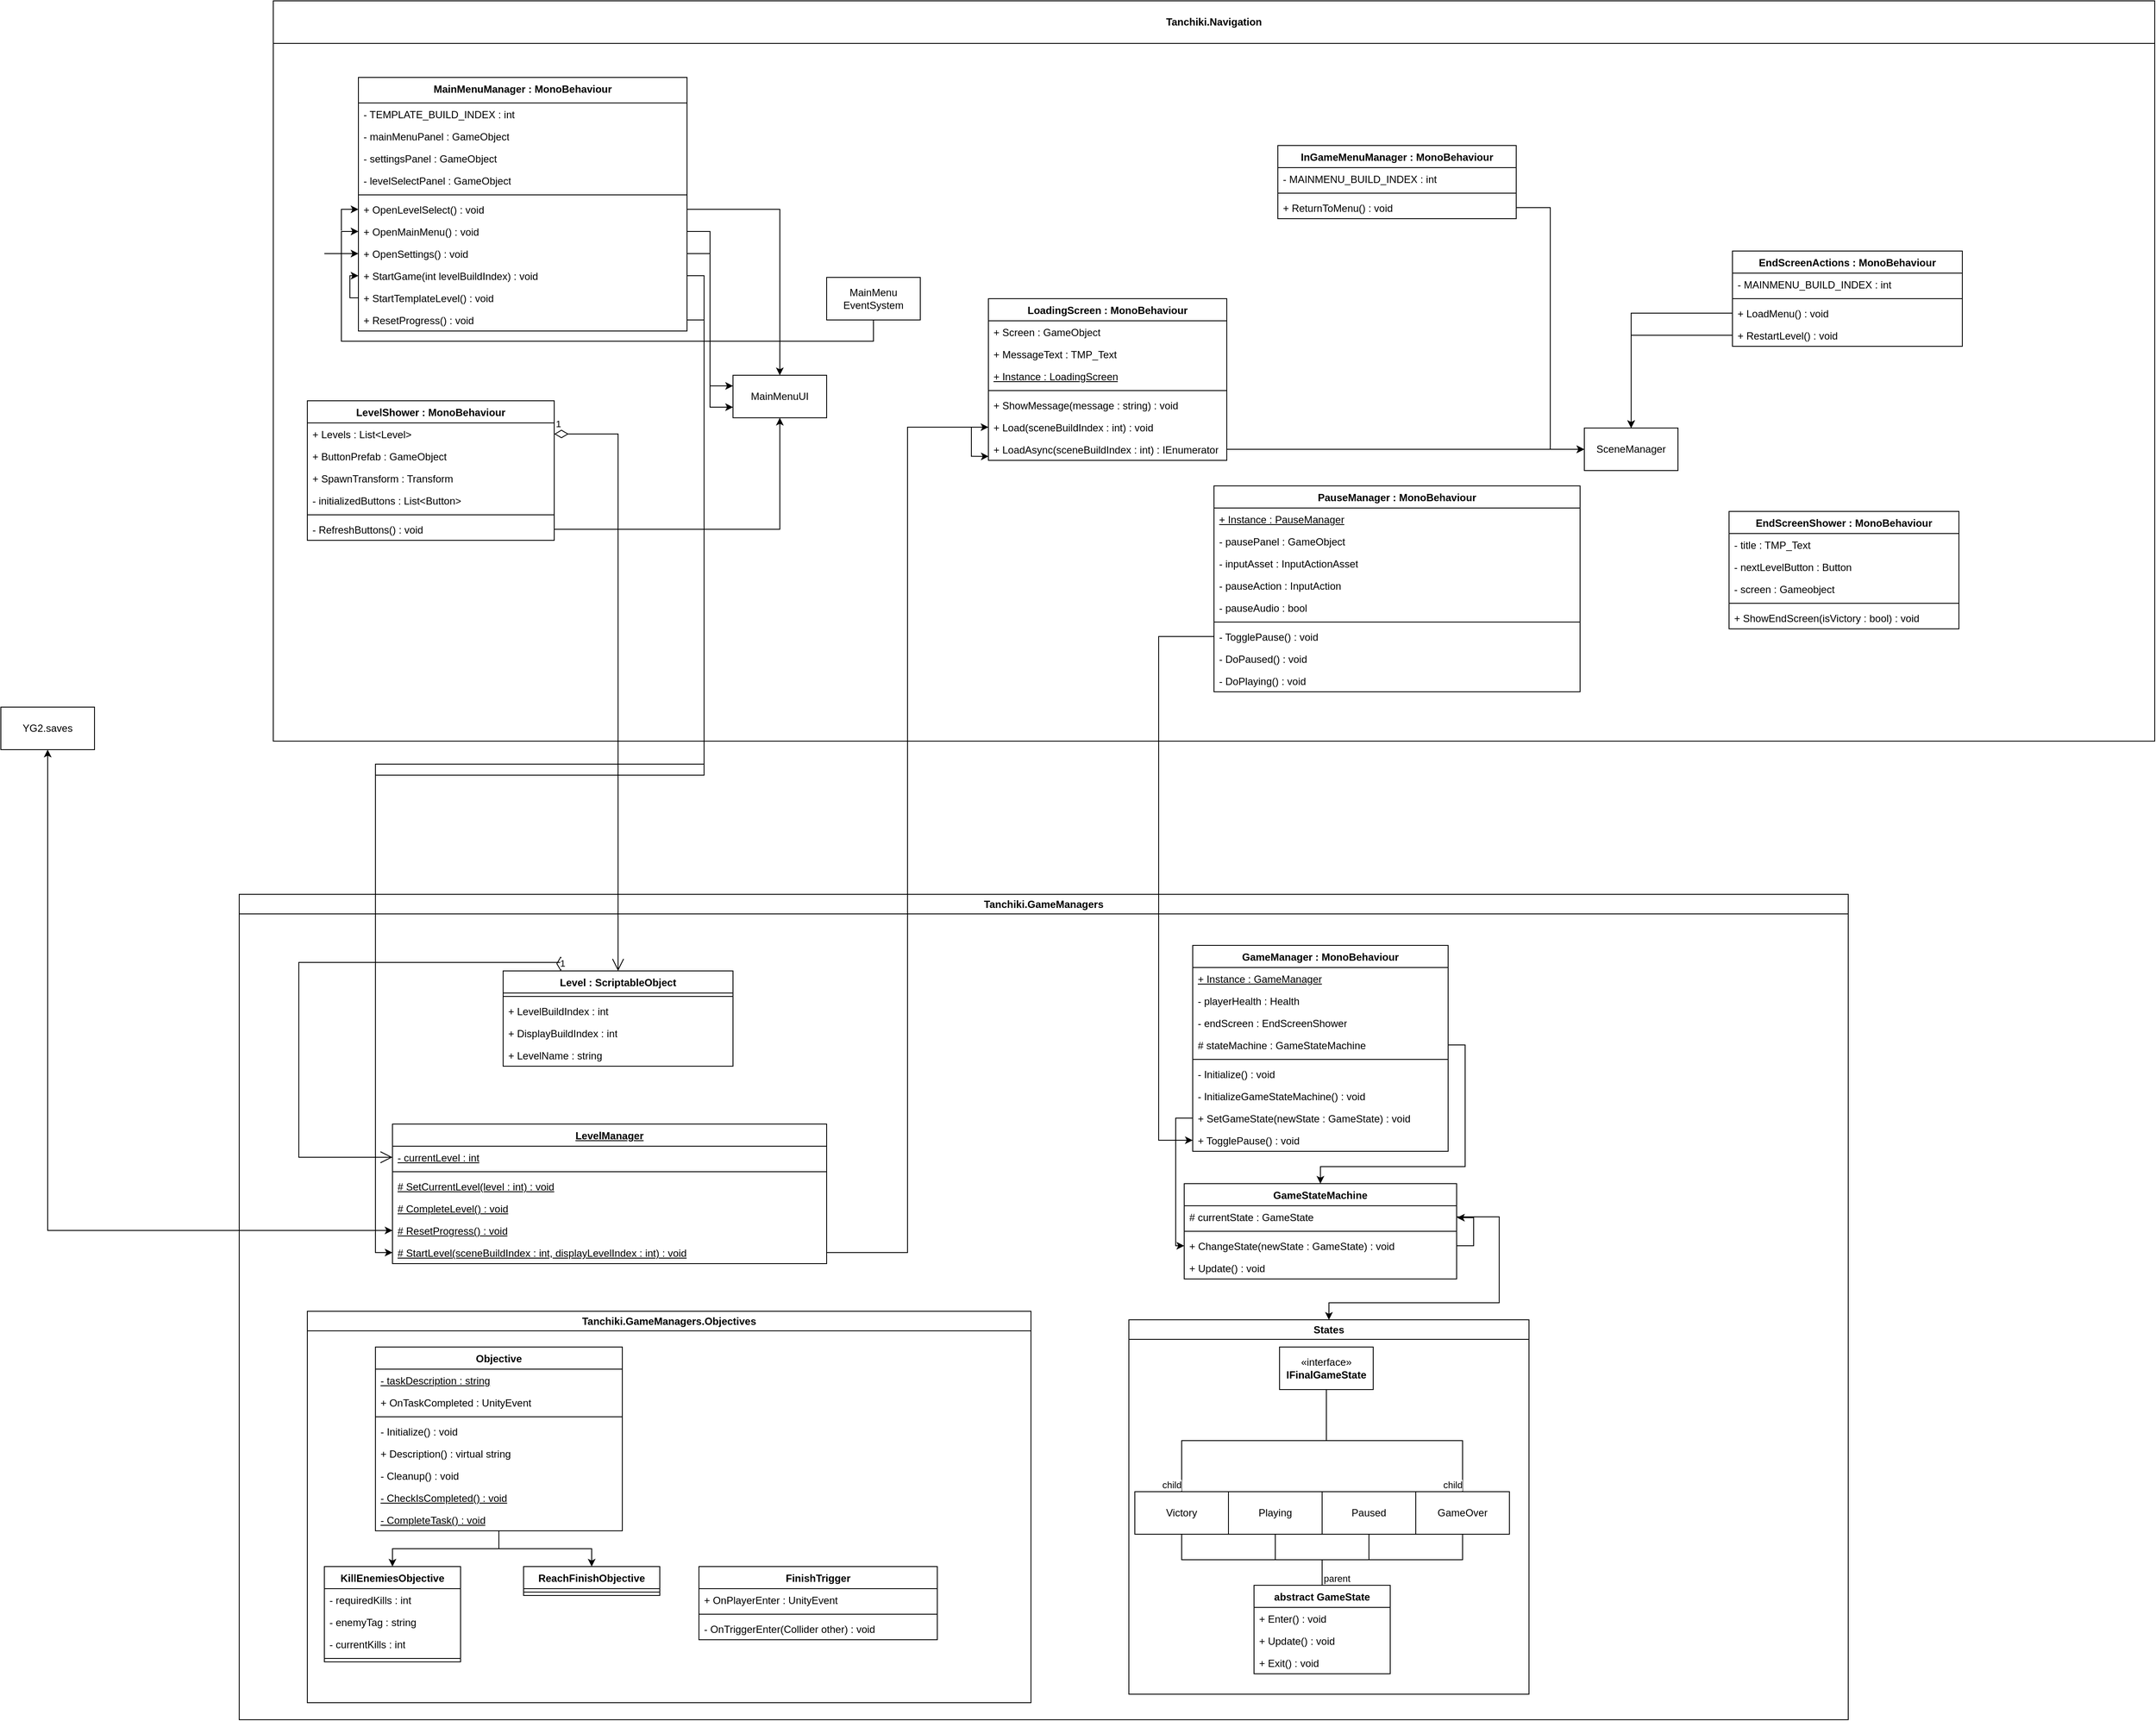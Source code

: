 <mxfile version="28.1.2">
  <diagram name="Страница — 1" id="2DYOa_ZJoDetYjfo0d46">
    <mxGraphModel dx="1819" dy="545" grid="1" gridSize="10" guides="1" tooltips="1" connect="1" arrows="1" fold="1" page="1" pageScale="1" pageWidth="827" pageHeight="1169" math="0" shadow="0">
      <root>
        <mxCell id="0" />
        <mxCell id="1" parent="0" />
        <mxCell id="8QUW1PWuyOzQRffvTLw3-3" value="Tanchiki.Navigation" style="swimlane;whiteSpace=wrap;html=1;startSize=50;" parent="1" vertex="1">
          <mxGeometry x="-40" y="100" width="2210" height="870" as="geometry" />
        </mxCell>
        <mxCell id="w1ibGSSZmLzrK6lH3_LJ-1" value="MainMenuManager : MonoBehaviour" style="swimlane;fontStyle=1;align=center;verticalAlign=top;childLayout=stackLayout;horizontal=1;startSize=30;horizontalStack=0;resizeParent=1;resizeParentMax=0;resizeLast=0;collapsible=1;marginBottom=0;whiteSpace=wrap;html=1;" parent="8QUW1PWuyOzQRffvTLw3-3" vertex="1">
          <mxGeometry x="100" y="90" width="386" height="298" as="geometry">
            <mxRectangle x="290" y="210" width="100" height="30" as="alternateBounds" />
          </mxGeometry>
        </mxCell>
        <mxCell id="w1ibGSSZmLzrK6lH3_LJ-2" value="- TEMPLATE_BUILD_INDEX : i&lt;span style=&quot;background-color: transparent; color: light-dark(rgb(0, 0, 0), rgb(255, 255, 255));&quot;&gt;nt&lt;/span&gt;" style="text;strokeColor=none;fillColor=none;align=left;verticalAlign=top;spacingLeft=4;spacingRight=4;overflow=hidden;rotatable=0;points=[[0,0.5],[1,0.5]];portConstraint=eastwest;whiteSpace=wrap;html=1;" parent="w1ibGSSZmLzrK6lH3_LJ-1" vertex="1">
          <mxGeometry y="30" width="386" height="26" as="geometry" />
        </mxCell>
        <mxCell id="8QUW1PWuyOzQRffvTLw3-4" value="- mainMenuPanel : GameObject" style="text;strokeColor=none;fillColor=none;align=left;verticalAlign=top;spacingLeft=4;spacingRight=4;overflow=hidden;rotatable=0;points=[[0,0.5],[1,0.5]];portConstraint=eastwest;whiteSpace=wrap;html=1;" parent="w1ibGSSZmLzrK6lH3_LJ-1" vertex="1">
          <mxGeometry y="56" width="386" height="26" as="geometry" />
        </mxCell>
        <mxCell id="8QUW1PWuyOzQRffvTLw3-6" value="- settingsPanel : GameObject" style="text;strokeColor=none;fillColor=none;align=left;verticalAlign=top;spacingLeft=4;spacingRight=4;overflow=hidden;rotatable=0;points=[[0,0.5],[1,0.5]];portConstraint=eastwest;whiteSpace=wrap;html=1;" parent="w1ibGSSZmLzrK6lH3_LJ-1" vertex="1">
          <mxGeometry y="82" width="386" height="26" as="geometry" />
        </mxCell>
        <mxCell id="8QUW1PWuyOzQRffvTLw3-7" value="- levelSelectPanel : GameObject" style="text;strokeColor=none;fillColor=none;align=left;verticalAlign=top;spacingLeft=4;spacingRight=4;overflow=hidden;rotatable=0;points=[[0,0.5],[1,0.5]];portConstraint=eastwest;whiteSpace=wrap;html=1;" parent="w1ibGSSZmLzrK6lH3_LJ-1" vertex="1">
          <mxGeometry y="108" width="386" height="26" as="geometry" />
        </mxCell>
        <mxCell id="w1ibGSSZmLzrK6lH3_LJ-3" value="" style="line;strokeWidth=1;fillColor=none;align=left;verticalAlign=middle;spacingTop=-1;spacingLeft=3;spacingRight=3;rotatable=0;labelPosition=right;points=[];portConstraint=eastwest;strokeColor=inherit;" parent="w1ibGSSZmLzrK6lH3_LJ-1" vertex="1">
          <mxGeometry y="134" width="386" height="8" as="geometry" />
        </mxCell>
        <mxCell id="w1ibGSSZmLzrK6lH3_LJ-4" value="+ OpenLevelSelect() : void" style="text;strokeColor=none;fillColor=none;align=left;verticalAlign=top;spacingLeft=4;spacingRight=4;overflow=hidden;rotatable=0;points=[[0,0.5],[1,0.5]];portConstraint=eastwest;whiteSpace=wrap;html=1;" parent="w1ibGSSZmLzrK6lH3_LJ-1" vertex="1">
          <mxGeometry y="142" width="386" height="26" as="geometry" />
        </mxCell>
        <mxCell id="8QUW1PWuyOzQRffvTLw3-8" value="+ OpenMainMenu() : void" style="text;strokeColor=none;fillColor=none;align=left;verticalAlign=top;spacingLeft=4;spacingRight=4;overflow=hidden;rotatable=0;points=[[0,0.5],[1,0.5]];portConstraint=eastwest;whiteSpace=wrap;html=1;" parent="w1ibGSSZmLzrK6lH3_LJ-1" vertex="1">
          <mxGeometry y="168" width="386" height="26" as="geometry" />
        </mxCell>
        <mxCell id="8QUW1PWuyOzQRffvTLw3-9" value="+ OpenSettings() : void" style="text;strokeColor=none;fillColor=none;align=left;verticalAlign=top;spacingLeft=4;spacingRight=4;overflow=hidden;rotatable=0;points=[[0,0.5],[1,0.5]];portConstraint=eastwest;whiteSpace=wrap;html=1;" parent="w1ibGSSZmLzrK6lH3_LJ-1" vertex="1">
          <mxGeometry y="194" width="386" height="26" as="geometry" />
        </mxCell>
        <mxCell id="8QUW1PWuyOzQRffvTLw3-49" value="+ StartGame(int levelBuildIndex) : void" style="text;strokeColor=none;fillColor=none;align=left;verticalAlign=top;spacingLeft=4;spacingRight=4;overflow=hidden;rotatable=0;points=[[0,0.5],[1,0.5]];portConstraint=eastwest;whiteSpace=wrap;html=1;" parent="w1ibGSSZmLzrK6lH3_LJ-1" vertex="1">
          <mxGeometry y="220" width="386" height="26" as="geometry" />
        </mxCell>
        <mxCell id="8QUW1PWuyOzQRffvTLw3-71" style="edgeStyle=orthogonalEdgeStyle;rounded=0;orthogonalLoop=1;jettySize=auto;html=1;entryX=0;entryY=0.5;entryDx=0;entryDy=0;" parent="w1ibGSSZmLzrK6lH3_LJ-1" source="8QUW1PWuyOzQRffvTLw3-53" target="8QUW1PWuyOzQRffvTLw3-49" edge="1">
          <mxGeometry relative="1" as="geometry">
            <Array as="points">
              <mxPoint x="-10" y="259" />
              <mxPoint x="-10" y="233" />
            </Array>
          </mxGeometry>
        </mxCell>
        <mxCell id="8QUW1PWuyOzQRffvTLw3-53" value="+ StartTemplateLevel() : void" style="text;strokeColor=none;fillColor=none;align=left;verticalAlign=top;spacingLeft=4;spacingRight=4;overflow=hidden;rotatable=0;points=[[0,0.5],[1,0.5]];portConstraint=eastwest;whiteSpace=wrap;html=1;" parent="w1ibGSSZmLzrK6lH3_LJ-1" vertex="1">
          <mxGeometry y="246" width="386" height="26" as="geometry" />
        </mxCell>
        <mxCell id="8QUW1PWuyOzQRffvTLw3-58" value="+ ResetProgress() : void" style="text;strokeColor=none;fillColor=none;align=left;verticalAlign=top;spacingLeft=4;spacingRight=4;overflow=hidden;rotatable=0;points=[[0,0.5],[1,0.5]];portConstraint=eastwest;whiteSpace=wrap;html=1;" parent="w1ibGSSZmLzrK6lH3_LJ-1" vertex="1">
          <mxGeometry y="272" width="386" height="26" as="geometry" />
        </mxCell>
        <mxCell id="8QUW1PWuyOzQRffvTLw3-10" value="LoadingScreen : MonoBehaviour" style="swimlane;fontStyle=1;align=center;verticalAlign=top;childLayout=stackLayout;horizontal=1;startSize=26;horizontalStack=0;resizeParent=1;resizeParentMax=0;resizeLast=0;collapsible=1;marginBottom=0;whiteSpace=wrap;html=1;" parent="8QUW1PWuyOzQRffvTLw3-3" vertex="1">
          <mxGeometry x="840" y="350" width="280" height="190" as="geometry" />
        </mxCell>
        <mxCell id="8QUW1PWuyOzQRffvTLw3-11" value="+ Screen : GameObject" style="text;strokeColor=none;fillColor=none;align=left;verticalAlign=top;spacingLeft=4;spacingRight=4;overflow=hidden;rotatable=0;points=[[0,0.5],[1,0.5]];portConstraint=eastwest;whiteSpace=wrap;html=1;" parent="8QUW1PWuyOzQRffvTLw3-10" vertex="1">
          <mxGeometry y="26" width="280" height="26" as="geometry" />
        </mxCell>
        <mxCell id="8QUW1PWuyOzQRffvTLw3-14" value="+ MessageText : TMP_Text" style="text;strokeColor=none;fillColor=none;align=left;verticalAlign=top;spacingLeft=4;spacingRight=4;overflow=hidden;rotatable=0;points=[[0,0.5],[1,0.5]];portConstraint=eastwest;whiteSpace=wrap;html=1;" parent="8QUW1PWuyOzQRffvTLw3-10" vertex="1">
          <mxGeometry y="52" width="280" height="26" as="geometry" />
        </mxCell>
        <mxCell id="8QUW1PWuyOzQRffvTLw3-15" value="+ Instance : LoadingScreen" style="text;strokeColor=none;fillColor=none;align=left;verticalAlign=top;spacingLeft=4;spacingRight=4;overflow=hidden;rotatable=0;points=[[0,0.5],[1,0.5]];portConstraint=eastwest;whiteSpace=wrap;html=1;fontStyle=4" parent="8QUW1PWuyOzQRffvTLw3-10" vertex="1">
          <mxGeometry y="78" width="280" height="26" as="geometry" />
        </mxCell>
        <mxCell id="8QUW1PWuyOzQRffvTLw3-12" value="" style="line;strokeWidth=1;fillColor=none;align=left;verticalAlign=middle;spacingTop=-1;spacingLeft=3;spacingRight=3;rotatable=0;labelPosition=right;points=[];portConstraint=eastwest;strokeColor=inherit;" parent="8QUW1PWuyOzQRffvTLw3-10" vertex="1">
          <mxGeometry y="104" width="280" height="8" as="geometry" />
        </mxCell>
        <mxCell id="AEAD8FZH2cgO7j8btaIu-1" value="+ ShowMessage(message : string) : void" style="text;strokeColor=none;fillColor=none;align=left;verticalAlign=top;spacingLeft=4;spacingRight=4;overflow=hidden;rotatable=0;points=[[0,0.5],[1,0.5]];portConstraint=eastwest;whiteSpace=wrap;html=1;" parent="8QUW1PWuyOzQRffvTLw3-10" vertex="1">
          <mxGeometry y="112" width="280" height="26" as="geometry" />
        </mxCell>
        <mxCell id="8QUW1PWuyOzQRffvTLw3-16" value="+ Load(sceneBuildIndex : int) : void" style="text;strokeColor=none;fillColor=none;align=left;verticalAlign=top;spacingLeft=4;spacingRight=4;overflow=hidden;rotatable=0;points=[[0,0.5],[1,0.5]];portConstraint=eastwest;whiteSpace=wrap;html=1;" parent="8QUW1PWuyOzQRffvTLw3-10" vertex="1">
          <mxGeometry y="138" width="280" height="26" as="geometry" />
        </mxCell>
        <mxCell id="8QUW1PWuyOzQRffvTLw3-17" value="+ LoadAsync(sceneBuildIndex : int) : IEnumerator" style="text;strokeColor=none;fillColor=none;align=left;verticalAlign=top;spacingLeft=4;spacingRight=4;overflow=hidden;rotatable=0;points=[[0,0.5],[1,0.5]];portConstraint=eastwest;whiteSpace=wrap;html=1;" parent="8QUW1PWuyOzQRffvTLw3-10" vertex="1">
          <mxGeometry y="164" width="280" height="26" as="geometry" />
        </mxCell>
        <mxCell id="8QUW1PWuyOzQRffvTLw3-78" style="edgeStyle=orthogonalEdgeStyle;rounded=0;orthogonalLoop=1;jettySize=auto;html=1;entryX=0.001;entryY=0.821;entryDx=0;entryDy=0;entryPerimeter=0;" parent="8QUW1PWuyOzQRffvTLw3-10" source="8QUW1PWuyOzQRffvTLw3-16" target="8QUW1PWuyOzQRffvTLw3-17" edge="1">
          <mxGeometry relative="1" as="geometry" />
        </mxCell>
        <mxCell id="8QUW1PWuyOzQRffvTLw3-22" value="LevelShower : MonoBehaviour" style="swimlane;fontStyle=1;align=center;verticalAlign=top;childLayout=stackLayout;horizontal=1;startSize=26;horizontalStack=0;resizeParent=1;resizeParentMax=0;resizeLast=0;collapsible=1;marginBottom=0;whiteSpace=wrap;html=1;" parent="8QUW1PWuyOzQRffvTLw3-3" vertex="1">
          <mxGeometry x="40" y="470" width="290" height="164" as="geometry" />
        </mxCell>
        <mxCell id="8QUW1PWuyOzQRffvTLw3-23" value="+ Levels : List&amp;lt;Level&amp;gt;" style="text;strokeColor=none;fillColor=none;align=left;verticalAlign=top;spacingLeft=4;spacingRight=4;overflow=hidden;rotatable=0;points=[[0,0.5],[1,0.5]];portConstraint=eastwest;whiteSpace=wrap;html=1;" parent="8QUW1PWuyOzQRffvTLw3-22" vertex="1">
          <mxGeometry y="26" width="290" height="26" as="geometry" />
        </mxCell>
        <mxCell id="8QUW1PWuyOzQRffvTLw3-26" value="+ ButtonPrefab : GameObject" style="text;strokeColor=none;fillColor=none;align=left;verticalAlign=top;spacingLeft=4;spacingRight=4;overflow=hidden;rotatable=0;points=[[0,0.5],[1,0.5]];portConstraint=eastwest;whiteSpace=wrap;html=1;" parent="8QUW1PWuyOzQRffvTLw3-22" vertex="1">
          <mxGeometry y="52" width="290" height="26" as="geometry" />
        </mxCell>
        <mxCell id="8QUW1PWuyOzQRffvTLw3-27" value="+ SpawnTransform : Transform" style="text;strokeColor=none;fillColor=none;align=left;verticalAlign=top;spacingLeft=4;spacingRight=4;overflow=hidden;rotatable=0;points=[[0,0.5],[1,0.5]];portConstraint=eastwest;whiteSpace=wrap;html=1;" parent="8QUW1PWuyOzQRffvTLw3-22" vertex="1">
          <mxGeometry y="78" width="290" height="26" as="geometry" />
        </mxCell>
        <mxCell id="8QUW1PWuyOzQRffvTLw3-28" value="-&amp;nbsp;initializedButtons : List&amp;lt;Button&amp;gt;" style="text;strokeColor=none;fillColor=none;align=left;verticalAlign=top;spacingLeft=4;spacingRight=4;overflow=hidden;rotatable=0;points=[[0,0.5],[1,0.5]];portConstraint=eastwest;whiteSpace=wrap;html=1;" parent="8QUW1PWuyOzQRffvTLw3-22" vertex="1">
          <mxGeometry y="104" width="290" height="26" as="geometry" />
        </mxCell>
        <mxCell id="8QUW1PWuyOzQRffvTLw3-24" value="" style="line;strokeWidth=1;fillColor=none;align=left;verticalAlign=middle;spacingTop=-1;spacingLeft=3;spacingRight=3;rotatable=0;labelPosition=right;points=[];portConstraint=eastwest;strokeColor=inherit;" parent="8QUW1PWuyOzQRffvTLw3-22" vertex="1">
          <mxGeometry y="130" width="290" height="8" as="geometry" />
        </mxCell>
        <mxCell id="8QUW1PWuyOzQRffvTLw3-30" value="- RefreshButtons() : void" style="text;strokeColor=none;fillColor=none;align=left;verticalAlign=top;spacingLeft=4;spacingRight=4;overflow=hidden;rotatable=0;points=[[0,0.5],[1,0.5]];portConstraint=eastwest;whiteSpace=wrap;html=1;" parent="8QUW1PWuyOzQRffvTLw3-22" vertex="1">
          <mxGeometry y="138" width="290" height="26" as="geometry" />
        </mxCell>
        <mxCell id="8QUW1PWuyOzQRffvTLw3-37" value="MainMenuUI" style="html=1;whiteSpace=wrap;" parent="8QUW1PWuyOzQRffvTLw3-3" vertex="1">
          <mxGeometry x="540" y="440" width="110" height="50" as="geometry" />
        </mxCell>
        <mxCell id="8QUW1PWuyOzQRffvTLw3-47" style="edgeStyle=orthogonalEdgeStyle;rounded=0;orthogonalLoop=1;jettySize=auto;html=1;entryX=0;entryY=0.5;entryDx=0;entryDy=0;" parent="8QUW1PWuyOzQRffvTLw3-3" source="8QUW1PWuyOzQRffvTLw3-38" target="8QUW1PWuyOzQRffvTLw3-8" edge="1">
          <mxGeometry relative="1" as="geometry">
            <Array as="points">
              <mxPoint x="705" y="400" />
              <mxPoint x="80" y="400" />
              <mxPoint x="80" y="271" />
            </Array>
          </mxGeometry>
        </mxCell>
        <mxCell id="8QUW1PWuyOzQRffvTLw3-38" value="MainMenu&lt;br&gt;EventSystem" style="html=1;whiteSpace=wrap;" parent="8QUW1PWuyOzQRffvTLw3-3" vertex="1">
          <mxGeometry x="650" y="325" width="110" height="50" as="geometry" />
        </mxCell>
        <mxCell id="8QUW1PWuyOzQRffvTLw3-40" style="edgeStyle=orthogonalEdgeStyle;rounded=0;orthogonalLoop=1;jettySize=auto;html=1;" parent="8QUW1PWuyOzQRffvTLw3-3" source="w1ibGSSZmLzrK6lH3_LJ-4" target="8QUW1PWuyOzQRffvTLw3-37" edge="1">
          <mxGeometry relative="1" as="geometry" />
        </mxCell>
        <mxCell id="8QUW1PWuyOzQRffvTLw3-41" style="edgeStyle=orthogonalEdgeStyle;rounded=0;orthogonalLoop=1;jettySize=auto;html=1;entryX=0;entryY=0.25;entryDx=0;entryDy=0;" parent="8QUW1PWuyOzQRffvTLw3-3" source="8QUW1PWuyOzQRffvTLw3-8" target="8QUW1PWuyOzQRffvTLw3-37" edge="1">
          <mxGeometry relative="1" as="geometry">
            <mxPoint x="530.0" y="350" as="targetPoint" />
          </mxGeometry>
        </mxCell>
        <mxCell id="8QUW1PWuyOzQRffvTLw3-42" style="edgeStyle=orthogonalEdgeStyle;rounded=0;orthogonalLoop=1;jettySize=auto;html=1;entryX=0;entryY=0.75;entryDx=0;entryDy=0;" parent="8QUW1PWuyOzQRffvTLw3-3" source="8QUW1PWuyOzQRffvTLw3-9" target="8QUW1PWuyOzQRffvTLw3-37" edge="1">
          <mxGeometry relative="1" as="geometry">
            <mxPoint x="520.0" y="350" as="targetPoint" />
          </mxGeometry>
        </mxCell>
        <mxCell id="8QUW1PWuyOzQRffvTLw3-44" style="edgeStyle=orthogonalEdgeStyle;rounded=0;orthogonalLoop=1;jettySize=auto;html=1;entryX=0.5;entryY=1;entryDx=0;entryDy=0;" parent="8QUW1PWuyOzQRffvTLw3-3" source="8QUW1PWuyOzQRffvTLw3-30" target="8QUW1PWuyOzQRffvTLw3-37" edge="1">
          <mxGeometry relative="1" as="geometry" />
        </mxCell>
        <mxCell id="8QUW1PWuyOzQRffvTLw3-56" value="" style="endArrow=classic;html=1;rounded=0;entryX=0;entryY=0.5;entryDx=0;entryDy=0;" parent="8QUW1PWuyOzQRffvTLw3-3" target="w1ibGSSZmLzrK6lH3_LJ-4" edge="1">
          <mxGeometry width="50" height="50" relative="1" as="geometry">
            <mxPoint x="80" y="270" as="sourcePoint" />
            <mxPoint x="100" y="210" as="targetPoint" />
            <Array as="points">
              <mxPoint x="80" y="245" />
            </Array>
          </mxGeometry>
        </mxCell>
        <mxCell id="v83eA48cjaej-B-r6ZFM-2" value="SceneManager" style="html=1;whiteSpace=wrap;" parent="8QUW1PWuyOzQRffvTLw3-3" vertex="1">
          <mxGeometry x="1540" y="502" width="110" height="50" as="geometry" />
        </mxCell>
        <mxCell id="8QUW1PWuyOzQRffvTLw3-33" value="InGameMenuManager : MonoBehaviour" style="swimlane;fontStyle=1;align=center;verticalAlign=top;childLayout=stackLayout;horizontal=1;startSize=26;horizontalStack=0;resizeParent=1;resizeParentMax=0;resizeLast=0;collapsible=1;marginBottom=0;whiteSpace=wrap;html=1;" parent="8QUW1PWuyOzQRffvTLw3-3" vertex="1">
          <mxGeometry x="1180" y="170" width="280" height="86" as="geometry" />
        </mxCell>
        <mxCell id="8QUW1PWuyOzQRffvTLw3-34" value="- MAINMENU_BUILD_INDEX : int" style="text;strokeColor=none;fillColor=none;align=left;verticalAlign=top;spacingLeft=4;spacingRight=4;overflow=hidden;rotatable=0;points=[[0,0.5],[1,0.5]];portConstraint=eastwest;whiteSpace=wrap;html=1;" parent="8QUW1PWuyOzQRffvTLw3-33" vertex="1">
          <mxGeometry y="26" width="280" height="26" as="geometry" />
        </mxCell>
        <mxCell id="8QUW1PWuyOzQRffvTLw3-35" value="" style="line;strokeWidth=1;fillColor=none;align=left;verticalAlign=middle;spacingTop=-1;spacingLeft=3;spacingRight=3;rotatable=0;labelPosition=right;points=[];portConstraint=eastwest;strokeColor=inherit;" parent="8QUW1PWuyOzQRffvTLw3-33" vertex="1">
          <mxGeometry y="52" width="280" height="8" as="geometry" />
        </mxCell>
        <mxCell id="8QUW1PWuyOzQRffvTLw3-36" value="+ ReturnToMenu() : void" style="text;strokeColor=none;fillColor=none;align=left;verticalAlign=top;spacingLeft=4;spacingRight=4;overflow=hidden;rotatable=0;points=[[0,0.5],[1,0.5]];portConstraint=eastwest;whiteSpace=wrap;html=1;" parent="8QUW1PWuyOzQRffvTLw3-33" vertex="1">
          <mxGeometry y="60" width="280" height="26" as="geometry" />
        </mxCell>
        <mxCell id="v83eA48cjaej-B-r6ZFM-3" style="edgeStyle=orthogonalEdgeStyle;rounded=0;orthogonalLoop=1;jettySize=auto;html=1;entryX=0;entryY=0.5;entryDx=0;entryDy=0;" parent="8QUW1PWuyOzQRffvTLw3-3" source="8QUW1PWuyOzQRffvTLw3-36" target="v83eA48cjaej-B-r6ZFM-2" edge="1">
          <mxGeometry relative="1" as="geometry" />
        </mxCell>
        <mxCell id="v83eA48cjaej-B-r6ZFM-4" style="edgeStyle=orthogonalEdgeStyle;rounded=0;orthogonalLoop=1;jettySize=auto;html=1;entryX=0;entryY=0.5;entryDx=0;entryDy=0;" parent="8QUW1PWuyOzQRffvTLw3-3" source="8QUW1PWuyOzQRffvTLw3-17" target="v83eA48cjaej-B-r6ZFM-2" edge="1">
          <mxGeometry relative="1" as="geometry" />
        </mxCell>
        <mxCell id="v83eA48cjaej-B-r6ZFM-5" value="PauseManager : MonoBehaviour" style="swimlane;fontStyle=1;align=center;verticalAlign=top;childLayout=stackLayout;horizontal=1;startSize=26;horizontalStack=0;resizeParent=1;resizeParentMax=0;resizeLast=0;collapsible=1;marginBottom=0;whiteSpace=wrap;html=1;" parent="8QUW1PWuyOzQRffvTLw3-3" vertex="1">
          <mxGeometry x="1105" y="570" width="430" height="242" as="geometry" />
        </mxCell>
        <mxCell id="v83eA48cjaej-B-r6ZFM-12" value="+ Instance : PauseManager" style="text;strokeColor=none;fillColor=none;align=left;verticalAlign=top;spacingLeft=4;spacingRight=4;overflow=hidden;rotatable=0;points=[[0,0.5],[1,0.5]];portConstraint=eastwest;whiteSpace=wrap;html=1;fontStyle=4" parent="v83eA48cjaej-B-r6ZFM-5" vertex="1">
          <mxGeometry y="26" width="430" height="26" as="geometry" />
        </mxCell>
        <mxCell id="v83eA48cjaej-B-r6ZFM-6" value="- pausePanel : GameObject" style="text;strokeColor=none;fillColor=none;align=left;verticalAlign=top;spacingLeft=4;spacingRight=4;overflow=hidden;rotatable=0;points=[[0,0.5],[1,0.5]];portConstraint=eastwest;whiteSpace=wrap;html=1;" parent="v83eA48cjaej-B-r6ZFM-5" vertex="1">
          <mxGeometry y="52" width="430" height="26" as="geometry" />
        </mxCell>
        <mxCell id="v83eA48cjaej-B-r6ZFM-9" value="- inputAsset : InputActionAsset" style="text;strokeColor=none;fillColor=none;align=left;verticalAlign=top;spacingLeft=4;spacingRight=4;overflow=hidden;rotatable=0;points=[[0,0.5],[1,0.5]];portConstraint=eastwest;whiteSpace=wrap;html=1;" parent="v83eA48cjaej-B-r6ZFM-5" vertex="1">
          <mxGeometry y="78" width="430" height="26" as="geometry" />
        </mxCell>
        <mxCell id="v83eA48cjaej-B-r6ZFM-10" value="- pauseAction : InputAction" style="text;strokeColor=none;fillColor=none;align=left;verticalAlign=top;spacingLeft=4;spacingRight=4;overflow=hidden;rotatable=0;points=[[0,0.5],[1,0.5]];portConstraint=eastwest;whiteSpace=wrap;html=1;" parent="v83eA48cjaej-B-r6ZFM-5" vertex="1">
          <mxGeometry y="104" width="430" height="26" as="geometry" />
        </mxCell>
        <mxCell id="v83eA48cjaej-B-r6ZFM-11" value="- pauseAudio : bool" style="text;strokeColor=none;fillColor=none;align=left;verticalAlign=top;spacingLeft=4;spacingRight=4;overflow=hidden;rotatable=0;points=[[0,0.5],[1,0.5]];portConstraint=eastwest;whiteSpace=wrap;html=1;" parent="v83eA48cjaej-B-r6ZFM-5" vertex="1">
          <mxGeometry y="130" width="430" height="26" as="geometry" />
        </mxCell>
        <mxCell id="v83eA48cjaej-B-r6ZFM-7" value="" style="line;strokeWidth=1;fillColor=none;align=left;verticalAlign=middle;spacingTop=-1;spacingLeft=3;spacingRight=3;rotatable=0;labelPosition=right;points=[];portConstraint=eastwest;strokeColor=inherit;" parent="v83eA48cjaej-B-r6ZFM-5" vertex="1">
          <mxGeometry y="156" width="430" height="8" as="geometry" />
        </mxCell>
        <mxCell id="v83eA48cjaej-B-r6ZFM-8" value="- TogglePause() : void" style="text;strokeColor=none;fillColor=none;align=left;verticalAlign=top;spacingLeft=4;spacingRight=4;overflow=hidden;rotatable=0;points=[[0,0.5],[1,0.5]];portConstraint=eastwest;whiteSpace=wrap;html=1;" parent="v83eA48cjaej-B-r6ZFM-5" vertex="1">
          <mxGeometry y="164" width="430" height="26" as="geometry" />
        </mxCell>
        <mxCell id="v83eA48cjaej-B-r6ZFM-17" value="- DoPaused() : void" style="text;strokeColor=none;fillColor=none;align=left;verticalAlign=top;spacingLeft=4;spacingRight=4;overflow=hidden;rotatable=0;points=[[0,0.5],[1,0.5]];portConstraint=eastwest;whiteSpace=wrap;html=1;" parent="v83eA48cjaej-B-r6ZFM-5" vertex="1">
          <mxGeometry y="190" width="430" height="26" as="geometry" />
        </mxCell>
        <mxCell id="v83eA48cjaej-B-r6ZFM-18" value="- DoPlaying() : void" style="text;strokeColor=none;fillColor=none;align=left;verticalAlign=top;spacingLeft=4;spacingRight=4;overflow=hidden;rotatable=0;points=[[0,0.5],[1,0.5]];portConstraint=eastwest;whiteSpace=wrap;html=1;" parent="v83eA48cjaej-B-r6ZFM-5" vertex="1">
          <mxGeometry y="216" width="430" height="26" as="geometry" />
        </mxCell>
        <mxCell id="v83eA48cjaej-B-r6ZFM-130" value="EndScreenActions : MonoBehaviour" style="swimlane;fontStyle=1;align=center;verticalAlign=top;childLayout=stackLayout;horizontal=1;startSize=26;horizontalStack=0;resizeParent=1;resizeParentMax=0;resizeLast=0;collapsible=1;marginBottom=0;whiteSpace=wrap;html=1;" parent="8QUW1PWuyOzQRffvTLw3-3" vertex="1">
          <mxGeometry x="1714" y="294" width="270" height="112" as="geometry" />
        </mxCell>
        <mxCell id="v83eA48cjaej-B-r6ZFM-131" value="- MAINMENU_BUILD_INDEX : int" style="text;strokeColor=none;fillColor=none;align=left;verticalAlign=top;spacingLeft=4;spacingRight=4;overflow=hidden;rotatable=0;points=[[0,0.5],[1,0.5]];portConstraint=eastwest;whiteSpace=wrap;html=1;" parent="v83eA48cjaej-B-r6ZFM-130" vertex="1">
          <mxGeometry y="26" width="270" height="26" as="geometry" />
        </mxCell>
        <mxCell id="v83eA48cjaej-B-r6ZFM-132" value="" style="line;strokeWidth=1;fillColor=none;align=left;verticalAlign=middle;spacingTop=-1;spacingLeft=3;spacingRight=3;rotatable=0;labelPosition=right;points=[];portConstraint=eastwest;strokeColor=inherit;" parent="v83eA48cjaej-B-r6ZFM-130" vertex="1">
          <mxGeometry y="52" width="270" height="8" as="geometry" />
        </mxCell>
        <mxCell id="v83eA48cjaej-B-r6ZFM-133" value="+ LoadMenu() : void" style="text;strokeColor=none;fillColor=none;align=left;verticalAlign=top;spacingLeft=4;spacingRight=4;overflow=hidden;rotatable=0;points=[[0,0.5],[1,0.5]];portConstraint=eastwest;whiteSpace=wrap;html=1;" parent="v83eA48cjaej-B-r6ZFM-130" vertex="1">
          <mxGeometry y="60" width="270" height="26" as="geometry" />
        </mxCell>
        <mxCell id="v83eA48cjaej-B-r6ZFM-134" value="+ RestartLevel() : void" style="text;strokeColor=none;fillColor=none;align=left;verticalAlign=top;spacingLeft=4;spacingRight=4;overflow=hidden;rotatable=0;points=[[0,0.5],[1,0.5]];portConstraint=eastwest;whiteSpace=wrap;html=1;" parent="v83eA48cjaej-B-r6ZFM-130" vertex="1">
          <mxGeometry y="86" width="270" height="26" as="geometry" />
        </mxCell>
        <mxCell id="v83eA48cjaej-B-r6ZFM-136" value="EndScreenShower : MonoBehaviour" style="swimlane;fontStyle=1;align=center;verticalAlign=top;childLayout=stackLayout;horizontal=1;startSize=26;horizontalStack=0;resizeParent=1;resizeParentMax=0;resizeLast=0;collapsible=1;marginBottom=0;whiteSpace=wrap;html=1;" parent="8QUW1PWuyOzQRffvTLw3-3" vertex="1">
          <mxGeometry x="1710" y="600" width="270" height="138" as="geometry" />
        </mxCell>
        <mxCell id="v83eA48cjaej-B-r6ZFM-137" value="- title : TMP_Text" style="text;strokeColor=none;fillColor=none;align=left;verticalAlign=top;spacingLeft=4;spacingRight=4;overflow=hidden;rotatable=0;points=[[0,0.5],[1,0.5]];portConstraint=eastwest;whiteSpace=wrap;html=1;" parent="v83eA48cjaej-B-r6ZFM-136" vertex="1">
          <mxGeometry y="26" width="270" height="26" as="geometry" />
        </mxCell>
        <mxCell id="v83eA48cjaej-B-r6ZFM-140" value="- nextLevelButton : Button" style="text;strokeColor=none;fillColor=none;align=left;verticalAlign=top;spacingLeft=4;spacingRight=4;overflow=hidden;rotatable=0;points=[[0,0.5],[1,0.5]];portConstraint=eastwest;whiteSpace=wrap;html=1;" parent="v83eA48cjaej-B-r6ZFM-136" vertex="1">
          <mxGeometry y="52" width="270" height="26" as="geometry" />
        </mxCell>
        <mxCell id="v83eA48cjaej-B-r6ZFM-141" value="- screen : Gameobject" style="text;strokeColor=none;fillColor=none;align=left;verticalAlign=top;spacingLeft=4;spacingRight=4;overflow=hidden;rotatable=0;points=[[0,0.5],[1,0.5]];portConstraint=eastwest;whiteSpace=wrap;html=1;" parent="v83eA48cjaej-B-r6ZFM-136" vertex="1">
          <mxGeometry y="78" width="270" height="26" as="geometry" />
        </mxCell>
        <mxCell id="v83eA48cjaej-B-r6ZFM-138" value="" style="line;strokeWidth=1;fillColor=none;align=left;verticalAlign=middle;spacingTop=-1;spacingLeft=3;spacingRight=3;rotatable=0;labelPosition=right;points=[];portConstraint=eastwest;strokeColor=inherit;" parent="v83eA48cjaej-B-r6ZFM-136" vertex="1">
          <mxGeometry y="104" width="270" height="8" as="geometry" />
        </mxCell>
        <mxCell id="v83eA48cjaej-B-r6ZFM-139" value="+ ShowEndScreen(isVictory : bool) : void" style="text;strokeColor=none;fillColor=none;align=left;verticalAlign=top;spacingLeft=4;spacingRight=4;overflow=hidden;rotatable=0;points=[[0,0.5],[1,0.5]];portConstraint=eastwest;whiteSpace=wrap;html=1;" parent="v83eA48cjaej-B-r6ZFM-136" vertex="1">
          <mxGeometry y="112" width="270" height="26" as="geometry" />
        </mxCell>
        <mxCell id="v83eA48cjaej-B-r6ZFM-143" style="edgeStyle=orthogonalEdgeStyle;rounded=0;orthogonalLoop=1;jettySize=auto;html=1;entryX=0.5;entryY=0;entryDx=0;entryDy=0;" parent="8QUW1PWuyOzQRffvTLw3-3" source="v83eA48cjaej-B-r6ZFM-133" target="v83eA48cjaej-B-r6ZFM-2" edge="1">
          <mxGeometry relative="1" as="geometry" />
        </mxCell>
        <mxCell id="v83eA48cjaej-B-r6ZFM-144" style="edgeStyle=orthogonalEdgeStyle;rounded=0;orthogonalLoop=1;jettySize=auto;html=1;entryX=0.5;entryY=0;entryDx=0;entryDy=0;" parent="8QUW1PWuyOzQRffvTLw3-3" source="v83eA48cjaej-B-r6ZFM-134" target="v83eA48cjaej-B-r6ZFM-2" edge="1">
          <mxGeometry relative="1" as="geometry">
            <mxPoint x="1610" y="500" as="targetPoint" />
          </mxGeometry>
        </mxCell>
        <mxCell id="8QUW1PWuyOzQRffvTLw3-55" value="" style="endArrow=classic;html=1;rounded=0;entryX=0;entryY=0.5;entryDx=0;entryDy=0;" parent="1" target="8QUW1PWuyOzQRffvTLw3-9" edge="1">
          <mxGeometry width="50" height="50" relative="1" as="geometry">
            <mxPoint x="20" y="397" as="sourcePoint" />
            <mxPoint x="540" y="530" as="targetPoint" />
          </mxGeometry>
        </mxCell>
        <mxCell id="8QUW1PWuyOzQRffvTLw3-59" value="Tanchiki.GameManagers" style="swimlane;whiteSpace=wrap;html=1;" parent="1" vertex="1">
          <mxGeometry x="-80" y="1150" width="1890" height="970" as="geometry" />
        </mxCell>
        <mxCell id="8QUW1PWuyOzQRffvTLw3-60" value="LevelManager" style="swimlane;fontStyle=5;align=center;verticalAlign=top;childLayout=stackLayout;horizontal=1;startSize=26;horizontalStack=0;resizeParent=1;resizeParentMax=0;resizeLast=0;collapsible=1;marginBottom=0;whiteSpace=wrap;html=1;" parent="8QUW1PWuyOzQRffvTLw3-59" vertex="1">
          <mxGeometry x="180" y="270" width="510" height="164" as="geometry" />
        </mxCell>
        <mxCell id="8QUW1PWuyOzQRffvTLw3-61" value="- currentLevel : int" style="text;strokeColor=none;fillColor=none;align=left;verticalAlign=top;spacingLeft=4;spacingRight=4;overflow=hidden;rotatable=0;points=[[0,0.5],[1,0.5]];portConstraint=eastwest;whiteSpace=wrap;html=1;fontStyle=4" parent="8QUW1PWuyOzQRffvTLw3-60" vertex="1">
          <mxGeometry y="26" width="510" height="26" as="geometry" />
        </mxCell>
        <mxCell id="8QUW1PWuyOzQRffvTLw3-62" value="" style="line;strokeWidth=1;fillColor=none;align=left;verticalAlign=middle;spacingTop=-1;spacingLeft=3;spacingRight=3;rotatable=0;labelPosition=right;points=[];portConstraint=eastwest;strokeColor=inherit;" parent="8QUW1PWuyOzQRffvTLw3-60" vertex="1">
          <mxGeometry y="52" width="510" height="8" as="geometry" />
        </mxCell>
        <mxCell id="8QUW1PWuyOzQRffvTLw3-63" value="# SetCurrentLevel(level : int) : void" style="text;strokeColor=none;fillColor=none;align=left;verticalAlign=top;spacingLeft=4;spacingRight=4;overflow=hidden;rotatable=0;points=[[0,0.5],[1,0.5]];portConstraint=eastwest;whiteSpace=wrap;html=1;fontStyle=4" parent="8QUW1PWuyOzQRffvTLw3-60" vertex="1">
          <mxGeometry y="60" width="510" height="26" as="geometry" />
        </mxCell>
        <mxCell id="8QUW1PWuyOzQRffvTLw3-64" value="# CompleteLevel() : void" style="text;strokeColor=none;fillColor=none;align=left;verticalAlign=top;spacingLeft=4;spacingRight=4;overflow=hidden;rotatable=0;points=[[0,0.5],[1,0.5]];portConstraint=eastwest;whiteSpace=wrap;html=1;fontStyle=4" parent="8QUW1PWuyOzQRffvTLw3-60" vertex="1">
          <mxGeometry y="86" width="510" height="26" as="geometry" />
        </mxCell>
        <mxCell id="8QUW1PWuyOzQRffvTLw3-65" value="# ResetProgress() : void" style="text;strokeColor=none;fillColor=none;align=left;verticalAlign=top;spacingLeft=4;spacingRight=4;overflow=hidden;rotatable=0;points=[[0,0.5],[1,0.5]];portConstraint=eastwest;whiteSpace=wrap;html=1;fontStyle=4" parent="8QUW1PWuyOzQRffvTLw3-60" vertex="1">
          <mxGeometry y="112" width="510" height="26" as="geometry" />
        </mxCell>
        <mxCell id="8QUW1PWuyOzQRffvTLw3-66" value="# StartLevel(sceneBuildIndex : int, displayLevelIndex : int) : void" style="text;strokeColor=none;fillColor=none;align=left;verticalAlign=top;spacingLeft=4;spacingRight=4;overflow=hidden;rotatable=0;points=[[0,0.5],[1,0.5]];portConstraint=eastwest;whiteSpace=wrap;html=1;fontStyle=4" parent="8QUW1PWuyOzQRffvTLw3-60" vertex="1">
          <mxGeometry y="138" width="510" height="26" as="geometry" />
        </mxCell>
        <mxCell id="v83eA48cjaej-B-r6ZFM-118" style="edgeStyle=orthogonalEdgeStyle;rounded=0;orthogonalLoop=1;jettySize=auto;html=1;entryX=0.5;entryY=0;entryDx=0;entryDy=0;exitX=1;exitY=0.5;exitDx=0;exitDy=0;" parent="8QUW1PWuyOzQRffvTLw3-59" source="v83eA48cjaej-B-r6ZFM-112" target="v83eA48cjaej-B-r6ZFM-42" edge="1">
          <mxGeometry relative="1" as="geometry">
            <Array as="points">
              <mxPoint x="1440" y="177" />
              <mxPoint x="1440" y="320" />
              <mxPoint x="1270" y="320" />
            </Array>
          </mxGeometry>
        </mxCell>
        <mxCell id="v83eA48cjaej-B-r6ZFM-25" value="GameManager : MonoBehaviour" style="swimlane;fontStyle=1;align=center;verticalAlign=top;childLayout=stackLayout;horizontal=1;startSize=26;horizontalStack=0;resizeParent=1;resizeParentMax=0;resizeLast=0;collapsible=1;marginBottom=0;whiteSpace=wrap;html=1;" parent="8QUW1PWuyOzQRffvTLw3-59" vertex="1">
          <mxGeometry x="1120" y="60" width="300" height="242" as="geometry" />
        </mxCell>
        <mxCell id="v83eA48cjaej-B-r6ZFM-26" value="+ Instance : GameManager" style="text;strokeColor=none;fillColor=none;align=left;verticalAlign=top;spacingLeft=4;spacingRight=4;overflow=hidden;rotatable=0;points=[[0,0.5],[1,0.5]];portConstraint=eastwest;whiteSpace=wrap;html=1;fontStyle=4" parent="v83eA48cjaej-B-r6ZFM-25" vertex="1">
          <mxGeometry y="26" width="300" height="26" as="geometry" />
        </mxCell>
        <mxCell id="v83eA48cjaej-B-r6ZFM-29" value="- playerHealth : Health" style="text;strokeColor=none;fillColor=none;align=left;verticalAlign=top;spacingLeft=4;spacingRight=4;overflow=hidden;rotatable=0;points=[[0,0.5],[1,0.5]];portConstraint=eastwest;whiteSpace=wrap;html=1;fontStyle=0" parent="v83eA48cjaej-B-r6ZFM-25" vertex="1">
          <mxGeometry y="52" width="300" height="26" as="geometry" />
        </mxCell>
        <mxCell id="v83eA48cjaej-B-r6ZFM-30" value="- endScreen : EndScreenShower" style="text;strokeColor=none;fillColor=none;align=left;verticalAlign=top;spacingLeft=4;spacingRight=4;overflow=hidden;rotatable=0;points=[[0,0.5],[1,0.5]];portConstraint=eastwest;whiteSpace=wrap;html=1;fontStyle=0" parent="v83eA48cjaej-B-r6ZFM-25" vertex="1">
          <mxGeometry y="78" width="300" height="26" as="geometry" />
        </mxCell>
        <mxCell id="v83eA48cjaej-B-r6ZFM-112" value="# stateMachine : GameStateMachine" style="text;strokeColor=none;fillColor=none;align=left;verticalAlign=top;spacingLeft=4;spacingRight=4;overflow=hidden;rotatable=0;points=[[0,0.5],[1,0.5]];portConstraint=eastwest;whiteSpace=wrap;html=1;fontStyle=0" parent="v83eA48cjaej-B-r6ZFM-25" vertex="1">
          <mxGeometry y="104" width="300" height="26" as="geometry" />
        </mxCell>
        <mxCell id="v83eA48cjaej-B-r6ZFM-27" value="" style="line;strokeWidth=1;fillColor=none;align=left;verticalAlign=middle;spacingTop=-1;spacingLeft=3;spacingRight=3;rotatable=0;labelPosition=right;points=[];portConstraint=eastwest;strokeColor=inherit;" parent="v83eA48cjaej-B-r6ZFM-25" vertex="1">
          <mxGeometry y="130" width="300" height="8" as="geometry" />
        </mxCell>
        <mxCell id="v83eA48cjaej-B-r6ZFM-28" value="- Initialize() : void" style="text;strokeColor=none;fillColor=none;align=left;verticalAlign=top;spacingLeft=4;spacingRight=4;overflow=hidden;rotatable=0;points=[[0,0.5],[1,0.5]];portConstraint=eastwest;whiteSpace=wrap;html=1;" parent="v83eA48cjaej-B-r6ZFM-25" vertex="1">
          <mxGeometry y="138" width="300" height="26" as="geometry" />
        </mxCell>
        <mxCell id="v83eA48cjaej-B-r6ZFM-113" value="- InitializeGameStateMachine() : void" style="text;strokeColor=none;fillColor=none;align=left;verticalAlign=top;spacingLeft=4;spacingRight=4;overflow=hidden;rotatable=0;points=[[0,0.5],[1,0.5]];portConstraint=eastwest;whiteSpace=wrap;html=1;" parent="v83eA48cjaej-B-r6ZFM-25" vertex="1">
          <mxGeometry y="164" width="300" height="26" as="geometry" />
        </mxCell>
        <mxCell id="v83eA48cjaej-B-r6ZFM-114" value="+ SetGameState(newState : GameState) : void" style="text;strokeColor=none;fillColor=none;align=left;verticalAlign=top;spacingLeft=4;spacingRight=4;overflow=hidden;rotatable=0;points=[[0,0.5],[1,0.5]];portConstraint=eastwest;whiteSpace=wrap;html=1;" parent="v83eA48cjaej-B-r6ZFM-25" vertex="1">
          <mxGeometry y="190" width="300" height="26" as="geometry" />
        </mxCell>
        <mxCell id="v83eA48cjaej-B-r6ZFM-115" value="+ TogglePause() : void" style="text;strokeColor=none;fillColor=none;align=left;verticalAlign=top;spacingLeft=4;spacingRight=4;overflow=hidden;rotatable=0;points=[[0,0.5],[1,0.5]];portConstraint=eastwest;whiteSpace=wrap;html=1;" parent="v83eA48cjaej-B-r6ZFM-25" vertex="1">
          <mxGeometry y="216" width="300" height="26" as="geometry" />
        </mxCell>
        <mxCell id="v83eA48cjaej-B-r6ZFM-42" value="GameStateMachine" style="swimlane;fontStyle=1;align=center;verticalAlign=top;childLayout=stackLayout;horizontal=1;startSize=26;horizontalStack=0;resizeParent=1;resizeParentMax=0;resizeLast=0;collapsible=1;marginBottom=0;whiteSpace=wrap;html=1;" parent="8QUW1PWuyOzQRffvTLw3-59" vertex="1">
          <mxGeometry x="1110" y="340" width="320" height="112" as="geometry" />
        </mxCell>
        <mxCell id="v83eA48cjaej-B-r6ZFM-43" value="# currentState : GameState" style="text;strokeColor=none;fillColor=none;align=left;verticalAlign=top;spacingLeft=4;spacingRight=4;overflow=hidden;rotatable=0;points=[[0,0.5],[1,0.5]];portConstraint=eastwest;whiteSpace=wrap;html=1;" parent="v83eA48cjaej-B-r6ZFM-42" vertex="1">
          <mxGeometry y="26" width="320" height="26" as="geometry" />
        </mxCell>
        <mxCell id="v83eA48cjaej-B-r6ZFM-44" value="" style="line;strokeWidth=1;fillColor=none;align=left;verticalAlign=middle;spacingTop=-1;spacingLeft=3;spacingRight=3;rotatable=0;labelPosition=right;points=[];portConstraint=eastwest;strokeColor=inherit;" parent="v83eA48cjaej-B-r6ZFM-42" vertex="1">
          <mxGeometry y="52" width="320" height="8" as="geometry" />
        </mxCell>
        <mxCell id="v83eA48cjaej-B-r6ZFM-120" style="edgeStyle=orthogonalEdgeStyle;rounded=0;orthogonalLoop=1;jettySize=auto;html=1;" parent="v83eA48cjaej-B-r6ZFM-42" source="v83eA48cjaej-B-r6ZFM-45" edge="1">
          <mxGeometry relative="1" as="geometry">
            <mxPoint x="320" y="40" as="targetPoint" />
          </mxGeometry>
        </mxCell>
        <mxCell id="v83eA48cjaej-B-r6ZFM-45" value="+ ChangeState(newState : GameState) : void" style="text;strokeColor=none;fillColor=none;align=left;verticalAlign=top;spacingLeft=4;spacingRight=4;overflow=hidden;rotatable=0;points=[[0,0.5],[1,0.5]];portConstraint=eastwest;whiteSpace=wrap;html=1;" parent="v83eA48cjaej-B-r6ZFM-42" vertex="1">
          <mxGeometry y="60" width="320" height="26" as="geometry" />
        </mxCell>
        <mxCell id="v83eA48cjaej-B-r6ZFM-46" value="+ Update() : void" style="text;strokeColor=none;fillColor=none;align=left;verticalAlign=top;spacingLeft=4;spacingRight=4;overflow=hidden;rotatable=0;points=[[0,0.5],[1,0.5]];portConstraint=eastwest;whiteSpace=wrap;html=1;" parent="v83eA48cjaej-B-r6ZFM-42" vertex="1">
          <mxGeometry y="86" width="320" height="26" as="geometry" />
        </mxCell>
        <mxCell id="v83eA48cjaej-B-r6ZFM-111" value="States" style="swimlane;whiteSpace=wrap;html=1;" parent="8QUW1PWuyOzQRffvTLw3-59" vertex="1">
          <mxGeometry x="1045" y="500" width="470" height="440" as="geometry" />
        </mxCell>
        <mxCell id="v83eA48cjaej-B-r6ZFM-50" value="" style="endArrow=none;html=1;edgeStyle=orthogonalEdgeStyle;rounded=0;entryX=0.5;entryY=1;entryDx=0;entryDy=0;exitX=0.5;exitY=0;exitDx=0;exitDy=0;" parent="v83eA48cjaej-B-r6ZFM-111" source="v83eA48cjaej-B-r6ZFM-31" target="v83eA48cjaej-B-r6ZFM-47" edge="1">
          <mxGeometry relative="1" as="geometry">
            <mxPoint x="77" y="282" as="sourcePoint" />
            <mxPoint x="237" y="282" as="targetPoint" />
          </mxGeometry>
        </mxCell>
        <mxCell id="v83eA48cjaej-B-r6ZFM-51" value="parent" style="edgeLabel;resizable=0;html=1;align=left;verticalAlign=bottom;" parent="v83eA48cjaej-B-r6ZFM-50" connectable="0" vertex="1">
          <mxGeometry x="-1" relative="1" as="geometry" />
        </mxCell>
        <mxCell id="v83eA48cjaej-B-r6ZFM-52" value="child" style="edgeLabel;resizable=0;html=1;align=right;verticalAlign=bottom;" parent="v83eA48cjaej-B-r6ZFM-50" connectable="0" vertex="1">
          <mxGeometry x="1" relative="1" as="geometry" />
        </mxCell>
        <mxCell id="v83eA48cjaej-B-r6ZFM-53" value="" style="endArrow=none;html=1;edgeStyle=orthogonalEdgeStyle;rounded=0;entryX=0.5;entryY=1;entryDx=0;entryDy=0;exitX=0.5;exitY=0;exitDx=0;exitDy=0;" parent="v83eA48cjaej-B-r6ZFM-111" source="v83eA48cjaej-B-r6ZFM-31" target="v83eA48cjaej-B-r6ZFM-48" edge="1">
          <mxGeometry relative="1" as="geometry">
            <mxPoint x="392" y="342" as="sourcePoint" />
            <mxPoint x="337" y="282" as="targetPoint" />
          </mxGeometry>
        </mxCell>
        <mxCell id="v83eA48cjaej-B-r6ZFM-54" value="parent" style="edgeLabel;resizable=0;html=1;align=left;verticalAlign=bottom;" parent="v83eA48cjaej-B-r6ZFM-53" connectable="0" vertex="1">
          <mxGeometry x="-1" relative="1" as="geometry" />
        </mxCell>
        <mxCell id="v83eA48cjaej-B-r6ZFM-55" value="child" style="edgeLabel;resizable=0;html=1;align=right;verticalAlign=bottom;" parent="v83eA48cjaej-B-r6ZFM-53" connectable="0" vertex="1">
          <mxGeometry x="1" relative="1" as="geometry" />
        </mxCell>
        <mxCell id="v83eA48cjaej-B-r6ZFM-58" value="" style="endArrow=none;html=1;edgeStyle=orthogonalEdgeStyle;rounded=0;entryX=0.5;entryY=0;entryDx=0;entryDy=0;exitX=0.5;exitY=1;exitDx=0;exitDy=0;" parent="v83eA48cjaej-B-r6ZFM-111" source="v83eA48cjaej-B-r6ZFM-41" target="v83eA48cjaej-B-r6ZFM-56" edge="1">
          <mxGeometry relative="1" as="geometry">
            <mxPoint x="177" y="122" as="sourcePoint" />
            <mxPoint x="377" y="262" as="targetPoint" />
          </mxGeometry>
        </mxCell>
        <mxCell id="v83eA48cjaej-B-r6ZFM-59" value="parent" style="edgeLabel;resizable=0;html=1;align=left;verticalAlign=bottom;" parent="v83eA48cjaej-B-r6ZFM-58" connectable="0" vertex="1">
          <mxGeometry x="-1" relative="1" as="geometry" />
        </mxCell>
        <mxCell id="v83eA48cjaej-B-r6ZFM-60" value="child" style="edgeLabel;resizable=0;html=1;align=right;verticalAlign=bottom;" parent="v83eA48cjaej-B-r6ZFM-58" connectable="0" vertex="1">
          <mxGeometry x="1" relative="1" as="geometry" />
        </mxCell>
        <mxCell id="v83eA48cjaej-B-r6ZFM-61" value="" style="endArrow=none;html=1;edgeStyle=orthogonalEdgeStyle;rounded=0;entryX=0.5;entryY=0;entryDx=0;entryDy=0;exitX=0.5;exitY=1;exitDx=0;exitDy=0;" parent="v83eA48cjaej-B-r6ZFM-111" source="v83eA48cjaej-B-r6ZFM-41" target="v83eA48cjaej-B-r6ZFM-57" edge="1">
          <mxGeometry relative="1" as="geometry">
            <mxPoint x="227" y="92" as="sourcePoint" />
            <mxPoint x="367" y="322" as="targetPoint" />
          </mxGeometry>
        </mxCell>
        <mxCell id="v83eA48cjaej-B-r6ZFM-62" value="parent" style="edgeLabel;resizable=0;html=1;align=left;verticalAlign=bottom;" parent="v83eA48cjaej-B-r6ZFM-61" connectable="0" vertex="1">
          <mxGeometry x="-1" relative="1" as="geometry" />
        </mxCell>
        <mxCell id="v83eA48cjaej-B-r6ZFM-63" value="child" style="edgeLabel;resizable=0;html=1;align=right;verticalAlign=bottom;" parent="v83eA48cjaej-B-r6ZFM-61" connectable="0" vertex="1">
          <mxGeometry x="1" relative="1" as="geometry" />
        </mxCell>
        <mxCell id="v83eA48cjaej-B-r6ZFM-64" value="" style="endArrow=none;html=1;edgeStyle=orthogonalEdgeStyle;rounded=0;entryX=0.5;entryY=1;entryDx=0;entryDy=0;" parent="v83eA48cjaej-B-r6ZFM-111" target="v83eA48cjaej-B-r6ZFM-57" edge="1">
          <mxGeometry relative="1" as="geometry">
            <mxPoint x="227" y="312" as="sourcePoint" />
            <mxPoint x="422" y="282" as="targetPoint" />
            <Array as="points">
              <mxPoint x="227" y="282" />
              <mxPoint x="392" y="282" />
            </Array>
          </mxGeometry>
        </mxCell>
        <mxCell id="v83eA48cjaej-B-r6ZFM-65" value="parent" style="edgeLabel;resizable=0;html=1;align=left;verticalAlign=bottom;" parent="v83eA48cjaej-B-r6ZFM-64" connectable="0" vertex="1">
          <mxGeometry x="-1" relative="1" as="geometry" />
        </mxCell>
        <mxCell id="v83eA48cjaej-B-r6ZFM-66" value="child" style="edgeLabel;resizable=0;html=1;align=right;verticalAlign=bottom;" parent="v83eA48cjaej-B-r6ZFM-64" connectable="0" vertex="1">
          <mxGeometry x="1" relative="1" as="geometry" />
        </mxCell>
        <mxCell id="v83eA48cjaej-B-r6ZFM-107" value="" style="endArrow=none;html=1;edgeStyle=orthogonalEdgeStyle;rounded=0;entryX=0.5;entryY=1;entryDx=0;entryDy=0;" parent="v83eA48cjaej-B-r6ZFM-111" target="v83eA48cjaej-B-r6ZFM-56" edge="1">
          <mxGeometry relative="1" as="geometry">
            <mxPoint x="227" y="312" as="sourcePoint" />
            <mxPoint x="532" y="312" as="targetPoint" />
            <Array as="points">
              <mxPoint x="227" y="282" />
              <mxPoint x="62" y="282" />
            </Array>
          </mxGeometry>
        </mxCell>
        <mxCell id="v83eA48cjaej-B-r6ZFM-108" value="parent" style="edgeLabel;resizable=0;html=1;align=left;verticalAlign=bottom;" parent="v83eA48cjaej-B-r6ZFM-107" connectable="0" vertex="1">
          <mxGeometry x="-1" relative="1" as="geometry" />
        </mxCell>
        <mxCell id="v83eA48cjaej-B-r6ZFM-109" value="child" style="edgeLabel;resizable=0;html=1;align=right;verticalAlign=bottom;" parent="v83eA48cjaej-B-r6ZFM-107" connectable="0" vertex="1">
          <mxGeometry x="1" relative="1" as="geometry" />
        </mxCell>
        <mxCell id="v83eA48cjaej-B-r6ZFM-31" value="abstract GameState" style="swimlane;fontStyle=1;align=center;verticalAlign=top;childLayout=stackLayout;horizontal=1;startSize=26;horizontalStack=0;resizeParent=1;resizeParentMax=0;resizeLast=0;collapsible=1;marginBottom=0;whiteSpace=wrap;html=1;" parent="v83eA48cjaej-B-r6ZFM-111" vertex="1">
          <mxGeometry x="147" y="312" width="160" height="104" as="geometry" />
        </mxCell>
        <mxCell id="v83eA48cjaej-B-r6ZFM-34" value="+ Enter() : void" style="text;strokeColor=none;fillColor=none;align=left;verticalAlign=top;spacingLeft=4;spacingRight=4;overflow=hidden;rotatable=0;points=[[0,0.5],[1,0.5]];portConstraint=eastwest;whiteSpace=wrap;html=1;" parent="v83eA48cjaej-B-r6ZFM-31" vertex="1">
          <mxGeometry y="26" width="160" height="26" as="geometry" />
        </mxCell>
        <mxCell id="v83eA48cjaej-B-r6ZFM-35" value="+ Update() : void" style="text;strokeColor=none;fillColor=none;align=left;verticalAlign=top;spacingLeft=4;spacingRight=4;overflow=hidden;rotatable=0;points=[[0,0.5],[1,0.5]];portConstraint=eastwest;whiteSpace=wrap;html=1;" parent="v83eA48cjaej-B-r6ZFM-31" vertex="1">
          <mxGeometry y="52" width="160" height="26" as="geometry" />
        </mxCell>
        <mxCell id="v83eA48cjaej-B-r6ZFM-36" value="+ Exit() : void" style="text;strokeColor=none;fillColor=none;align=left;verticalAlign=top;spacingLeft=4;spacingRight=4;overflow=hidden;rotatable=0;points=[[0,0.5],[1,0.5]];portConstraint=eastwest;whiteSpace=wrap;html=1;" parent="v83eA48cjaej-B-r6ZFM-31" vertex="1">
          <mxGeometry y="78" width="160" height="26" as="geometry" />
        </mxCell>
        <mxCell id="v83eA48cjaej-B-r6ZFM-41" value="«interface»&lt;br&gt;&lt;b&gt;IFinalGameState&lt;/b&gt;" style="html=1;whiteSpace=wrap;" parent="v83eA48cjaej-B-r6ZFM-111" vertex="1">
          <mxGeometry x="177" y="32" width="110" height="50" as="geometry" />
        </mxCell>
        <mxCell id="v83eA48cjaej-B-r6ZFM-47" value="Playing" style="html=1;whiteSpace=wrap;" parent="v83eA48cjaej-B-r6ZFM-111" vertex="1">
          <mxGeometry x="117" y="202" width="110" height="50" as="geometry" />
        </mxCell>
        <mxCell id="v83eA48cjaej-B-r6ZFM-48" value="Paused" style="html=1;whiteSpace=wrap;" parent="v83eA48cjaej-B-r6ZFM-111" vertex="1">
          <mxGeometry x="227" y="202" width="110" height="50" as="geometry" />
        </mxCell>
        <mxCell id="v83eA48cjaej-B-r6ZFM-56" value="Victory" style="html=1;whiteSpace=wrap;" parent="v83eA48cjaej-B-r6ZFM-111" vertex="1">
          <mxGeometry x="7" y="202" width="110" height="50" as="geometry" />
        </mxCell>
        <mxCell id="v83eA48cjaej-B-r6ZFM-57" value="GameOver" style="html=1;whiteSpace=wrap;" parent="v83eA48cjaej-B-r6ZFM-111" vertex="1">
          <mxGeometry x="337" y="202" width="110" height="50" as="geometry" />
        </mxCell>
        <mxCell id="v83eA48cjaej-B-r6ZFM-116" style="edgeStyle=orthogonalEdgeStyle;rounded=0;orthogonalLoop=1;jettySize=auto;html=1;entryX=0;entryY=0.5;entryDx=0;entryDy=0;" parent="8QUW1PWuyOzQRffvTLw3-59" source="v83eA48cjaej-B-r6ZFM-114" target="v83eA48cjaej-B-r6ZFM-45" edge="1">
          <mxGeometry relative="1" as="geometry" />
        </mxCell>
        <mxCell id="v83eA48cjaej-B-r6ZFM-119" style="edgeStyle=orthogonalEdgeStyle;rounded=0;orthogonalLoop=1;jettySize=auto;html=1;entryX=0.5;entryY=0;entryDx=0;entryDy=0;" parent="8QUW1PWuyOzQRffvTLw3-59" source="v83eA48cjaej-B-r6ZFM-43" target="v83eA48cjaej-B-r6ZFM-111" edge="1">
          <mxGeometry relative="1" as="geometry">
            <Array as="points">
              <mxPoint x="1480" y="379" />
              <mxPoint x="1480" y="480" />
              <mxPoint x="1280" y="480" />
            </Array>
          </mxGeometry>
        </mxCell>
        <mxCell id="v83eA48cjaej-B-r6ZFM-122" value="Level : ScriptableObject" style="swimlane;fontStyle=1;align=center;verticalAlign=top;childLayout=stackLayout;horizontal=1;startSize=26;horizontalStack=0;resizeParent=1;resizeParentMax=0;resizeLast=0;collapsible=1;marginBottom=0;whiteSpace=wrap;html=1;" parent="8QUW1PWuyOzQRffvTLw3-59" vertex="1">
          <mxGeometry x="310" y="90" width="270" height="112" as="geometry" />
        </mxCell>
        <mxCell id="v83eA48cjaej-B-r6ZFM-124" value="" style="line;strokeWidth=1;fillColor=none;align=left;verticalAlign=middle;spacingTop=-1;spacingLeft=3;spacingRight=3;rotatable=0;labelPosition=right;points=[];portConstraint=eastwest;strokeColor=inherit;" parent="v83eA48cjaej-B-r6ZFM-122" vertex="1">
          <mxGeometry y="26" width="270" height="8" as="geometry" />
        </mxCell>
        <mxCell id="v83eA48cjaej-B-r6ZFM-125" value="+ LevelBuildIndex : int" style="text;strokeColor=none;fillColor=none;align=left;verticalAlign=top;spacingLeft=4;spacingRight=4;overflow=hidden;rotatable=0;points=[[0,0.5],[1,0.5]];portConstraint=eastwest;whiteSpace=wrap;html=1;" parent="v83eA48cjaej-B-r6ZFM-122" vertex="1">
          <mxGeometry y="34" width="270" height="26" as="geometry" />
        </mxCell>
        <mxCell id="v83eA48cjaej-B-r6ZFM-126" value="+ DisplayBuildIndex : int" style="text;strokeColor=none;fillColor=none;align=left;verticalAlign=top;spacingLeft=4;spacingRight=4;overflow=hidden;rotatable=0;points=[[0,0.5],[1,0.5]];portConstraint=eastwest;whiteSpace=wrap;html=1;" parent="v83eA48cjaej-B-r6ZFM-122" vertex="1">
          <mxGeometry y="60" width="270" height="26" as="geometry" />
        </mxCell>
        <mxCell id="v83eA48cjaej-B-r6ZFM-127" value="+ LevelName : string" style="text;strokeColor=none;fillColor=none;align=left;verticalAlign=top;spacingLeft=4;spacingRight=4;overflow=hidden;rotatable=0;points=[[0,0.5],[1,0.5]];portConstraint=eastwest;whiteSpace=wrap;html=1;" parent="v83eA48cjaej-B-r6ZFM-122" vertex="1">
          <mxGeometry y="86" width="270" height="26" as="geometry" />
        </mxCell>
        <mxCell id="v83eA48cjaej-B-r6ZFM-129" value="1" style="endArrow=open;html=1;endSize=12;startArrow=diamondThin;startSize=14;startFill=0;edgeStyle=orthogonalEdgeStyle;align=left;verticalAlign=bottom;rounded=0;exitX=0.25;exitY=0;exitDx=0;exitDy=0;entryX=0;entryY=0.5;entryDx=0;entryDy=0;" parent="8QUW1PWuyOzQRffvTLw3-59" source="v83eA48cjaej-B-r6ZFM-122" target="8QUW1PWuyOzQRffvTLw3-61" edge="1">
          <mxGeometry x="-1" y="3" relative="1" as="geometry">
            <mxPoint x="210" y="240" as="sourcePoint" />
            <mxPoint x="370" y="240" as="targetPoint" />
            <Array as="points">
              <mxPoint x="378" y="80" />
              <mxPoint x="70" y="80" />
              <mxPoint x="70" y="309" />
            </Array>
          </mxGeometry>
        </mxCell>
        <mxCell id="_6fXt4T8FiPyjIzf7iaG-1" value="Tanchiki.GameManagers.Objectives" style="swimlane;whiteSpace=wrap;html=1;" vertex="1" parent="8QUW1PWuyOzQRffvTLw3-59">
          <mxGeometry x="80" y="490" width="850" height="460" as="geometry" />
        </mxCell>
        <mxCell id="_6fXt4T8FiPyjIzf7iaG-15" style="edgeStyle=orthogonalEdgeStyle;rounded=0;orthogonalLoop=1;jettySize=auto;html=1;entryX=0.5;entryY=0;entryDx=0;entryDy=0;" edge="1" parent="_6fXt4T8FiPyjIzf7iaG-1" source="_6fXt4T8FiPyjIzf7iaG-2" target="_6fXt4T8FiPyjIzf7iaG-11">
          <mxGeometry relative="1" as="geometry" />
        </mxCell>
        <mxCell id="_6fXt4T8FiPyjIzf7iaG-20" style="edgeStyle=orthogonalEdgeStyle;rounded=0;orthogonalLoop=1;jettySize=auto;html=1;entryX=0.5;entryY=0;entryDx=0;entryDy=0;" edge="1" parent="_6fXt4T8FiPyjIzf7iaG-1" source="_6fXt4T8FiPyjIzf7iaG-2" target="_6fXt4T8FiPyjIzf7iaG-16">
          <mxGeometry relative="1" as="geometry" />
        </mxCell>
        <mxCell id="_6fXt4T8FiPyjIzf7iaG-2" value="Objective" style="swimlane;fontStyle=1;align=center;verticalAlign=top;childLayout=stackLayout;horizontal=1;startSize=26;horizontalStack=0;resizeParent=1;resizeParentMax=0;resizeLast=0;collapsible=1;marginBottom=0;whiteSpace=wrap;html=1;" vertex="1" parent="_6fXt4T8FiPyjIzf7iaG-1">
          <mxGeometry x="80" y="42" width="290" height="216" as="geometry" />
        </mxCell>
        <mxCell id="_6fXt4T8FiPyjIzf7iaG-3" value="- taskDescription : string" style="text;strokeColor=none;fillColor=none;align=left;verticalAlign=top;spacingLeft=4;spacingRight=4;overflow=hidden;rotatable=0;points=[[0,0.5],[1,0.5]];portConstraint=eastwest;whiteSpace=wrap;html=1;fontStyle=4" vertex="1" parent="_6fXt4T8FiPyjIzf7iaG-2">
          <mxGeometry y="26" width="290" height="26" as="geometry" />
        </mxCell>
        <mxCell id="_6fXt4T8FiPyjIzf7iaG-7" value="+ OnTaskCompleted : UnityEvent" style="text;strokeColor=none;fillColor=none;align=left;verticalAlign=top;spacingLeft=4;spacingRight=4;overflow=hidden;rotatable=0;points=[[0,0.5],[1,0.5]];portConstraint=eastwest;whiteSpace=wrap;html=1;" vertex="1" parent="_6fXt4T8FiPyjIzf7iaG-2">
          <mxGeometry y="52" width="290" height="26" as="geometry" />
        </mxCell>
        <mxCell id="_6fXt4T8FiPyjIzf7iaG-4" value="" style="line;strokeWidth=1;fillColor=none;align=left;verticalAlign=middle;spacingTop=-1;spacingLeft=3;spacingRight=3;rotatable=0;labelPosition=right;points=[];portConstraint=eastwest;strokeColor=inherit;" vertex="1" parent="_6fXt4T8FiPyjIzf7iaG-2">
          <mxGeometry y="78" width="290" height="8" as="geometry" />
        </mxCell>
        <mxCell id="_6fXt4T8FiPyjIzf7iaG-5" value="- Initialize() : void" style="text;strokeColor=none;fillColor=none;align=left;verticalAlign=top;spacingLeft=4;spacingRight=4;overflow=hidden;rotatable=0;points=[[0,0.5],[1,0.5]];portConstraint=eastwest;whiteSpace=wrap;html=1;" vertex="1" parent="_6fXt4T8FiPyjIzf7iaG-2">
          <mxGeometry y="86" width="290" height="26" as="geometry" />
        </mxCell>
        <mxCell id="_6fXt4T8FiPyjIzf7iaG-27" value="+ Description() : virtual string" style="text;strokeColor=none;fillColor=none;align=left;verticalAlign=top;spacingLeft=4;spacingRight=4;overflow=hidden;rotatable=0;points=[[0,0.5],[1,0.5]];portConstraint=eastwest;whiteSpace=wrap;html=1;" vertex="1" parent="_6fXt4T8FiPyjIzf7iaG-2">
          <mxGeometry y="112" width="290" height="26" as="geometry" />
        </mxCell>
        <mxCell id="_6fXt4T8FiPyjIzf7iaG-8" value="- Cleanup() : void" style="text;strokeColor=none;fillColor=none;align=left;verticalAlign=top;spacingLeft=4;spacingRight=4;overflow=hidden;rotatable=0;points=[[0,0.5],[1,0.5]];portConstraint=eastwest;whiteSpace=wrap;html=1;" vertex="1" parent="_6fXt4T8FiPyjIzf7iaG-2">
          <mxGeometry y="138" width="290" height="26" as="geometry" />
        </mxCell>
        <mxCell id="_6fXt4T8FiPyjIzf7iaG-10" value="- CheckIsCompleted() : void" style="text;strokeColor=none;fillColor=none;align=left;verticalAlign=top;spacingLeft=4;spacingRight=4;overflow=hidden;rotatable=0;points=[[0,0.5],[1,0.5]];portConstraint=eastwest;whiteSpace=wrap;html=1;fontStyle=4" vertex="1" parent="_6fXt4T8FiPyjIzf7iaG-2">
          <mxGeometry y="164" width="290" height="26" as="geometry" />
        </mxCell>
        <mxCell id="_6fXt4T8FiPyjIzf7iaG-9" value="- CompleteTask() : void" style="text;strokeColor=none;fillColor=none;align=left;verticalAlign=top;spacingLeft=4;spacingRight=4;overflow=hidden;rotatable=0;points=[[0,0.5],[1,0.5]];portConstraint=eastwest;whiteSpace=wrap;html=1;fontStyle=4" vertex="1" parent="_6fXt4T8FiPyjIzf7iaG-2">
          <mxGeometry y="190" width="290" height="26" as="geometry" />
        </mxCell>
        <mxCell id="_6fXt4T8FiPyjIzf7iaG-11" value="KillEnemiesObjective" style="swimlane;fontStyle=1;align=center;verticalAlign=top;childLayout=stackLayout;horizontal=1;startSize=26;horizontalStack=0;resizeParent=1;resizeParentMax=0;resizeLast=0;collapsible=1;marginBottom=0;whiteSpace=wrap;html=1;" vertex="1" parent="_6fXt4T8FiPyjIzf7iaG-1">
          <mxGeometry x="20" y="300" width="160" height="112" as="geometry" />
        </mxCell>
        <mxCell id="_6fXt4T8FiPyjIzf7iaG-12" value="- requiredKills : int" style="text;strokeColor=none;fillColor=none;align=left;verticalAlign=top;spacingLeft=4;spacingRight=4;overflow=hidden;rotatable=0;points=[[0,0.5],[1,0.5]];portConstraint=eastwest;whiteSpace=wrap;html=1;" vertex="1" parent="_6fXt4T8FiPyjIzf7iaG-11">
          <mxGeometry y="26" width="160" height="26" as="geometry" />
        </mxCell>
        <mxCell id="_6fXt4T8FiPyjIzf7iaG-22" value="- enemyTag : string" style="text;strokeColor=none;fillColor=none;align=left;verticalAlign=top;spacingLeft=4;spacingRight=4;overflow=hidden;rotatable=0;points=[[0,0.5],[1,0.5]];portConstraint=eastwest;whiteSpace=wrap;html=1;" vertex="1" parent="_6fXt4T8FiPyjIzf7iaG-11">
          <mxGeometry y="52" width="160" height="26" as="geometry" />
        </mxCell>
        <mxCell id="_6fXt4T8FiPyjIzf7iaG-21" value="- currentKills : int" style="text;strokeColor=none;fillColor=none;align=left;verticalAlign=top;spacingLeft=4;spacingRight=4;overflow=hidden;rotatable=0;points=[[0,0.5],[1,0.5]];portConstraint=eastwest;whiteSpace=wrap;html=1;" vertex="1" parent="_6fXt4T8FiPyjIzf7iaG-11">
          <mxGeometry y="78" width="160" height="26" as="geometry" />
        </mxCell>
        <mxCell id="_6fXt4T8FiPyjIzf7iaG-13" value="" style="line;strokeWidth=1;fillColor=none;align=left;verticalAlign=middle;spacingTop=-1;spacingLeft=3;spacingRight=3;rotatable=0;labelPosition=right;points=[];portConstraint=eastwest;strokeColor=inherit;" vertex="1" parent="_6fXt4T8FiPyjIzf7iaG-11">
          <mxGeometry y="104" width="160" height="8" as="geometry" />
        </mxCell>
        <mxCell id="_6fXt4T8FiPyjIzf7iaG-16" value="ReachFinishObjective" style="swimlane;fontStyle=1;align=center;verticalAlign=top;childLayout=stackLayout;horizontal=1;startSize=26;horizontalStack=0;resizeParent=1;resizeParentMax=0;resizeLast=0;collapsible=1;marginBottom=0;whiteSpace=wrap;html=1;" vertex="1" parent="_6fXt4T8FiPyjIzf7iaG-1">
          <mxGeometry x="254" y="300" width="160" height="34" as="geometry" />
        </mxCell>
        <mxCell id="_6fXt4T8FiPyjIzf7iaG-18" value="" style="line;strokeWidth=1;fillColor=none;align=left;verticalAlign=middle;spacingTop=-1;spacingLeft=3;spacingRight=3;rotatable=0;labelPosition=right;points=[];portConstraint=eastwest;strokeColor=inherit;" vertex="1" parent="_6fXt4T8FiPyjIzf7iaG-16">
          <mxGeometry y="26" width="160" height="8" as="geometry" />
        </mxCell>
        <mxCell id="_6fXt4T8FiPyjIzf7iaG-23" value="FinishTrigger" style="swimlane;fontStyle=1;align=center;verticalAlign=top;childLayout=stackLayout;horizontal=1;startSize=26;horizontalStack=0;resizeParent=1;resizeParentMax=0;resizeLast=0;collapsible=1;marginBottom=0;whiteSpace=wrap;html=1;" vertex="1" parent="_6fXt4T8FiPyjIzf7iaG-1">
          <mxGeometry x="460" y="300" width="280" height="86" as="geometry" />
        </mxCell>
        <mxCell id="_6fXt4T8FiPyjIzf7iaG-24" value="+ OnPlayerEnter : UnityEvent" style="text;strokeColor=none;fillColor=none;align=left;verticalAlign=top;spacingLeft=4;spacingRight=4;overflow=hidden;rotatable=0;points=[[0,0.5],[1,0.5]];portConstraint=eastwest;whiteSpace=wrap;html=1;" vertex="1" parent="_6fXt4T8FiPyjIzf7iaG-23">
          <mxGeometry y="26" width="280" height="26" as="geometry" />
        </mxCell>
        <mxCell id="_6fXt4T8FiPyjIzf7iaG-25" value="" style="line;strokeWidth=1;fillColor=none;align=left;verticalAlign=middle;spacingTop=-1;spacingLeft=3;spacingRight=3;rotatable=0;labelPosition=right;points=[];portConstraint=eastwest;strokeColor=inherit;" vertex="1" parent="_6fXt4T8FiPyjIzf7iaG-23">
          <mxGeometry y="52" width="280" height="8" as="geometry" />
        </mxCell>
        <mxCell id="_6fXt4T8FiPyjIzf7iaG-26" value="- OnTriggerEnter(Collider other) : void" style="text;strokeColor=none;fillColor=none;align=left;verticalAlign=top;spacingLeft=4;spacingRight=4;overflow=hidden;rotatable=0;points=[[0,0.5],[1,0.5]];portConstraint=eastwest;whiteSpace=wrap;html=1;" vertex="1" parent="_6fXt4T8FiPyjIzf7iaG-23">
          <mxGeometry y="60" width="280" height="26" as="geometry" />
        </mxCell>
        <mxCell id="8QUW1PWuyOzQRffvTLw3-69" style="edgeStyle=orthogonalEdgeStyle;rounded=0;orthogonalLoop=1;jettySize=auto;html=1;entryX=0.5;entryY=1;entryDx=0;entryDy=0;" parent="1" source="8QUW1PWuyOzQRffvTLw3-65" target="8QUW1PWuyOzQRffvTLw3-67" edge="1">
          <mxGeometry relative="1" as="geometry" />
        </mxCell>
        <mxCell id="8QUW1PWuyOzQRffvTLw3-72" style="edgeStyle=orthogonalEdgeStyle;rounded=0;orthogonalLoop=1;jettySize=auto;html=1;entryX=0;entryY=0.5;entryDx=0;entryDy=0;" parent="1" source="8QUW1PWuyOzQRffvTLw3-49" target="8QUW1PWuyOzQRffvTLw3-66" edge="1">
          <mxGeometry relative="1" as="geometry" />
        </mxCell>
        <mxCell id="8QUW1PWuyOzQRffvTLw3-73" style="edgeStyle=orthogonalEdgeStyle;rounded=0;orthogonalLoop=1;jettySize=auto;html=1;entryX=0;entryY=0.5;entryDx=0;entryDy=0;" parent="1" source="8QUW1PWuyOzQRffvTLw3-66" target="8QUW1PWuyOzQRffvTLw3-16" edge="1">
          <mxGeometry relative="1" as="geometry" />
        </mxCell>
        <mxCell id="v83eA48cjaej-B-r6ZFM-1" style="edgeStyle=orthogonalEdgeStyle;rounded=0;orthogonalLoop=1;jettySize=auto;html=1;entryX=0;entryY=0.5;entryDx=0;entryDy=0;" parent="1" source="8QUW1PWuyOzQRffvTLw3-58" target="8QUW1PWuyOzQRffvTLw3-65" edge="1">
          <mxGeometry relative="1" as="geometry" />
        </mxCell>
        <mxCell id="v83eA48cjaej-B-r6ZFM-121" style="edgeStyle=orthogonalEdgeStyle;rounded=0;orthogonalLoop=1;jettySize=auto;html=1;entryX=0;entryY=0.5;entryDx=0;entryDy=0;" parent="1" source="v83eA48cjaej-B-r6ZFM-8" target="v83eA48cjaej-B-r6ZFM-115" edge="1">
          <mxGeometry relative="1" as="geometry">
            <Array as="points">
              <mxPoint x="1000" y="847" />
              <mxPoint x="1000" y="1439" />
            </Array>
          </mxGeometry>
        </mxCell>
        <mxCell id="v83eA48cjaej-B-r6ZFM-128" value="1" style="endArrow=open;html=1;endSize=12;startArrow=diamondThin;startSize=14;startFill=0;edgeStyle=orthogonalEdgeStyle;align=left;verticalAlign=bottom;rounded=0;exitX=1;exitY=0.5;exitDx=0;exitDy=0;entryX=0.5;entryY=0;entryDx=0;entryDy=0;" parent="1" source="8QUW1PWuyOzQRffvTLw3-23" target="v83eA48cjaej-B-r6ZFM-122" edge="1">
          <mxGeometry x="-1" y="3" relative="1" as="geometry">
            <mxPoint x="170" y="1110" as="sourcePoint" />
            <mxPoint x="330" y="1110" as="targetPoint" />
          </mxGeometry>
        </mxCell>
        <mxCell id="8QUW1PWuyOzQRffvTLw3-67" value="YG2.saves" style="html=1;whiteSpace=wrap;" parent="1" vertex="1">
          <mxGeometry x="-360" y="930" width="110" height="50" as="geometry" />
        </mxCell>
      </root>
    </mxGraphModel>
  </diagram>
</mxfile>

